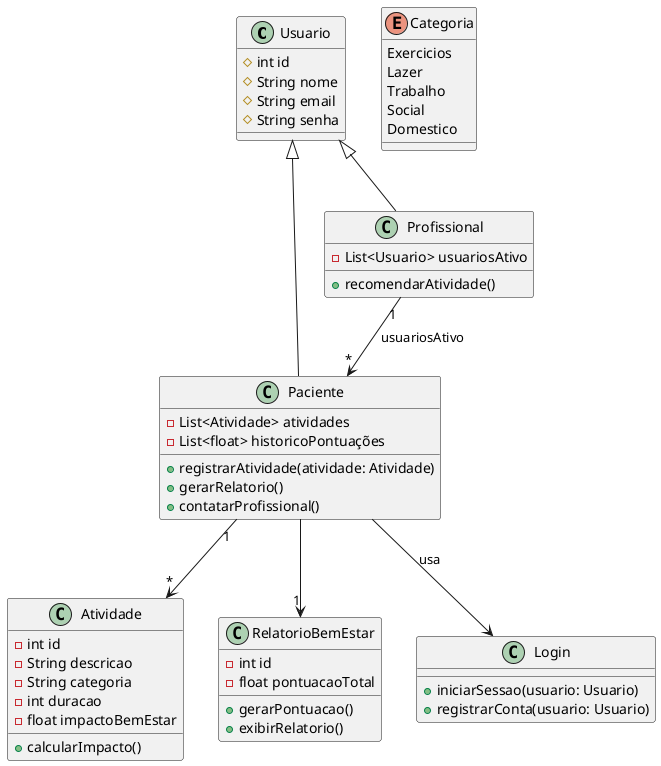@startuml Classes
' Definição das classes principais e seus atributos e métodos

class Usuario {
  # int id
  # String nome
  # String email
  # String senha
}

class Paciente {
  -List<Atividade> atividades
  -List<float> historicoPontuações
  + registrarAtividade(atividade: Atividade)
  + gerarRelatorio()
  + contatarProfissional()
}

class Atividade {
  -int id
  -String descricao
  -String categoria
  -int duracao
  -float impactoBemEstar
  + calcularImpacto()
}

class RelatorioBemEstar {
  -int id
  -float pontuacaoTotal
  + gerarPontuacao()
  + exibirRelatorio()
}

class Profissional {
  -List<Usuario> usuariosAtivo
  + recomendarAtividade()
}

class Login {
  + iniciarSessao(usuario: Usuario)
  + registrarConta(usuario: Usuario)
}

' Enumeração para Categoria
enum Categoria {
  Exercicios
  Lazer
  Trabalho
  Social
  Domestico
}

' Definindo relações entre as classes
Usuario <|-- Paciente
Usuario <|-- Profissional
Paciente --> "1" RelatorioBemEstar
Paciente "1" --> "*" Atividade
Paciente --> Login : usa
Profissional "1" --> "*" Paciente : usuariosAtivo

@enduml